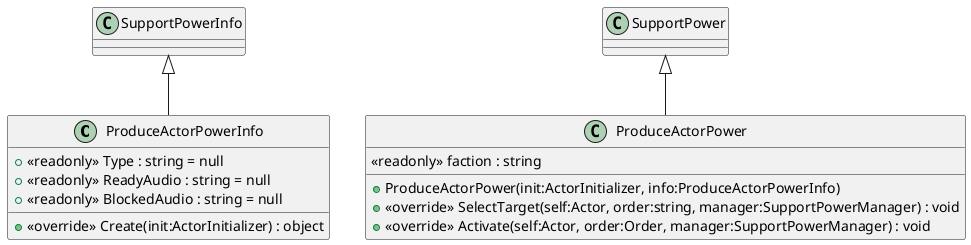 @startuml
class ProduceActorPowerInfo {
    + <<readonly>> Type : string = null
    + <<readonly>> ReadyAudio : string = null
    + <<readonly>> BlockedAudio : string = null
    + <<override>> Create(init:ActorInitializer) : object
}
class ProduceActorPower {
    <<readonly>> faction : string
    + ProduceActorPower(init:ActorInitializer, info:ProduceActorPowerInfo)
    + <<override>> SelectTarget(self:Actor, order:string, manager:SupportPowerManager) : void
    + <<override>> Activate(self:Actor, order:Order, manager:SupportPowerManager) : void
}
SupportPowerInfo <|-- ProduceActorPowerInfo
SupportPower <|-- ProduceActorPower
@enduml
